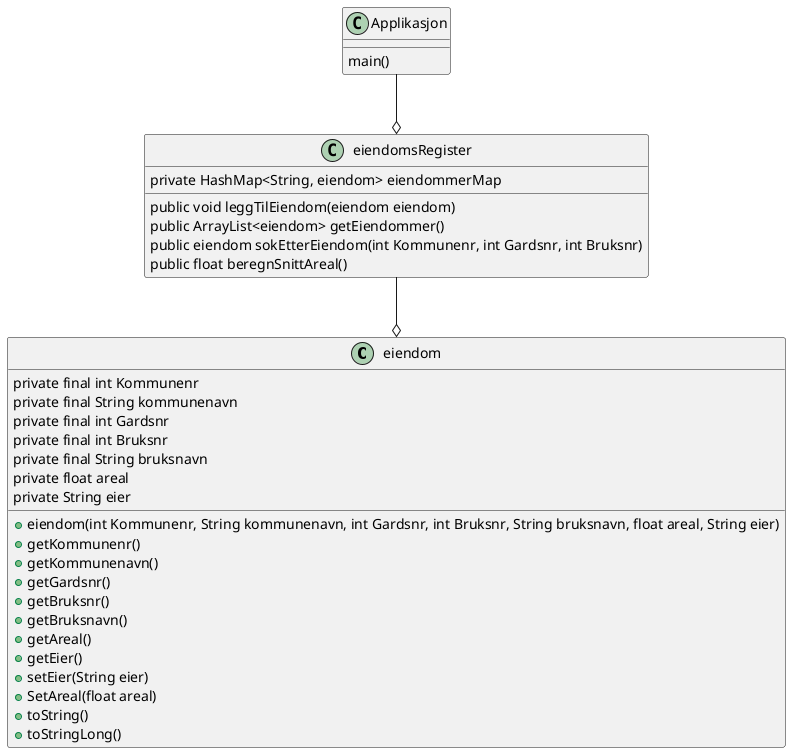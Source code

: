 @startuml 

class eiendom {
    private final int Kommunenr
    private final String kommunenavn
    private final int Gardsnr
    private final int Bruksnr
    private final String bruksnavn
    private float areal
    private String eier

    +eiendom(int Kommunenr, String kommunenavn, int Gardsnr, int Bruksnr, String bruksnavn, float areal, String eier)
    +getKommunenr()
    +getKommunenavn()
    +getGardsnr()
    +getBruksnr()
    +getBruksnavn()
    +getAreal()
    +getEier()
    +setEier(String eier)
    +SetAreal(float areal)
    +toString()
    +toStringLong()

}

class eiendomsRegister {
    private HashMap<String, eiendom> eiendommerMap


    public void leggTilEiendom(eiendom eiendom)
    public ArrayList<eiendom> getEiendommer()
    public eiendom sokEtterEiendom(int Kommunenr, int Gardsnr, int Bruksnr)
    public float beregnSnittAreal()

}
class Applikasjon {
    main()
}

Applikasjon --o eiendomsRegister
eiendomsRegister --o eiendom
@enduml

